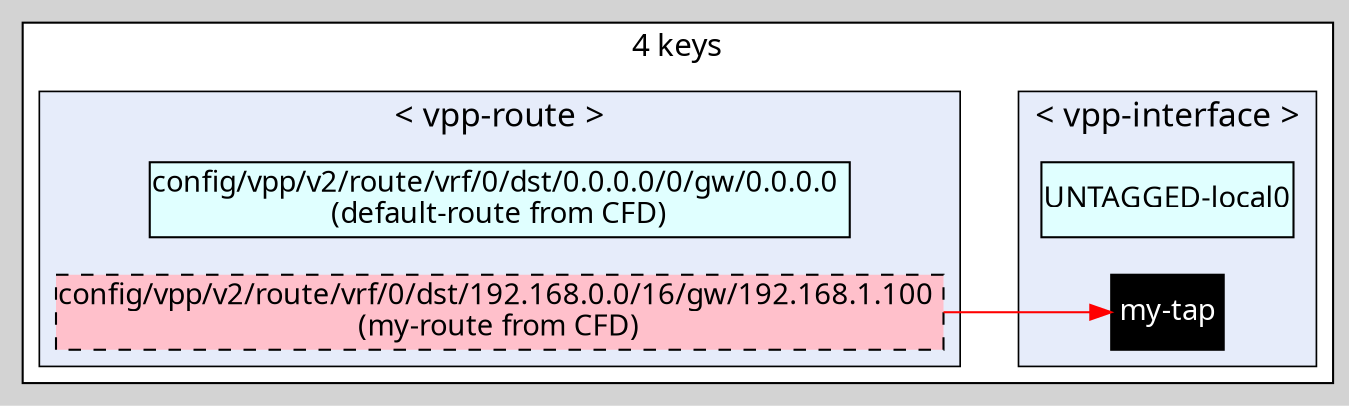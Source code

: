 digraph kvscheduler {
	ranksep=.5;
	labelloc="b";
	labeljust="c";
	fontsize="12";
	fontname="Ubuntu"; 
	rankdir="LR";
	bgcolor="lightgray";
	style="solid";
	penwidth="1";
	pad="0.04";
	nodesep="<no value>";
	ordering="out";

	node [shape="box" style="filled" fontname="Ubuntu" fillcolor="honeydew" penwidth="1.0" margin="0.03,0.0"];
	edge [minlen="1"]

		subgraph "cluster_nodes" {
			label="4 keys";
			bgcolor="white";
			labelloc="t";
			labeljust="c";
			fontsize="15";
			tooltip="";


			subgraph "cluster_vpp-interface" {
				label="< vpp-interface >";
				penwidth="0.8";
				fontsize="16";
				style="filled";
				fillcolor="#e6ecfa";

				"config/vpp/v2/interfaces/UNTAGGED-local0" [ label="UNTAGGED-local0" fillcolor="LightCyan" tooltip="[OBTAINED] config/vpp/v2/interfaces/UNTAGGED-local0\n-----\nname: \"UNTAGGED-local0\"\ntype: SOFTWARE_LOOPBACK\n" pad="0.01" margin="0.01" href="/scheduler/key-timeline?key=config/vpp/v2/interfaces/UNTAGGED-local0&amp;time=1549970598031445152" ]
				"config/vpp/v2/interfaces/my-tap" [ href="/scheduler/key-timeline?key=config/vpp/v2/interfaces/my-tap&amp;time=1549970598031445152" label="my-tap" fillcolor="Black" fontcolor="White" tooltip="[NONEXISTENT] config/vpp/v2/interfaces/my-tap\n-----\n<nil>" pad="0.01" margin="0.01" ]
			}

			subgraph "cluster_vpp-route" {
				fontsize="16";
				style="filled";
				fillcolor="#e6ecfa";
				label="< vpp-route >";
				penwidth="0.8";

				"config/vpp/v2/route/vrf/0/dst/0.0.0.0/0/gw/0.0.0.0" [ fillcolor="LightCyan" tooltip="[OBTAINED] config/vpp/v2/route/vrf/0/dst/0.0.0.0/0/gw/0.0.0.0\n-----\ntype: DROP\ndst_network: \"0.0.0.0/0\"\nnext_hop_addr: \"0.0.0.0\"\nweight: 1\n" pad="0.01" margin="0.01" href="/scheduler/key-timeline?key=config/vpp/v2/route/vrf/0/dst/0.0.0.0/0/gw/0.0.0.0&amp;time=1549970598031445152" label="config/vpp/v2/route/vrf/0/dst/0.0.0.0/0/gw/0.0.0.0 \n(default-route from CFD)" ]
				"config/vpp/v2/route/vrf/0/dst/192.168.0.0/16/gw/192.168.1.100" [ pad="0.01" margin="0.01" href="/scheduler/key-timeline?key=config/vpp/v2/route/vrf/0/dst/192.168.0.0/16/gw/192.168.1.100&amp;time=1549970598031445152" label="config/vpp/v2/route/vrf/0/dst/192.168.0.0/16/gw/192.168.1.100 \n(my-route from CFD)" fillcolor="Pink" style="dashed,filled" tooltip="[PENDING] config/vpp/v2/route/vrf/0/dst/192.168.0.0/16/gw/192.168.1.100\n-----\ndst_network: \"192.168.0.0/16\"\nnext_hop_addr: \"192.168.1.100\"\noutgoing_interface: \"my-tap\"\n" ]
			}

		}

	"config/vpp/v2/route/vrf/0/dst/192.168.0.0/16/gw/192.168.1.100" -> "config/vpp/v2/interfaces/my-tap" [ tooltip="interface-exists" color="Red" ]


}
